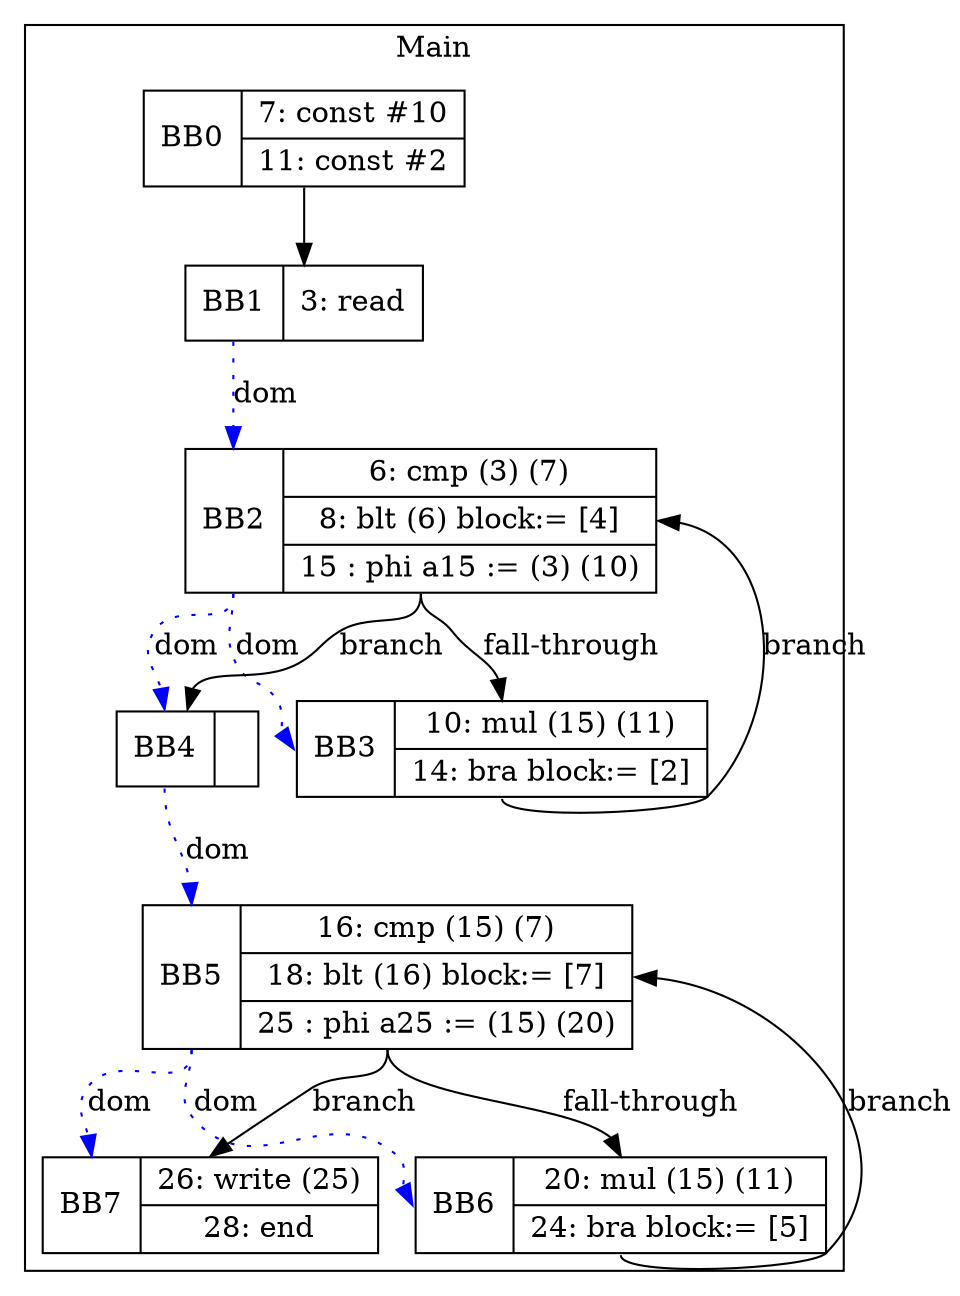 digraph G {
node [shape=record];
subgraph cluster_main{
label = "Main";
BB0 [shape=record, label="<b>BB0|{7: const #10|11: const #2}"];
BB1 [shape=record, label="<b>BB1|{3: read}"];
BB2 [shape=record, label="<b>BB2|{6: cmp (3) (7)|8: blt (6) block:= [4]|15 : phi a15 := (3) (10)}"];
BB3 [shape=record, label="<b>BB3|{10: mul (15) (11)|14: bra block:= [2]}"];
BB4 [shape=record, label="<b>BB4|}"];
BB5 [shape=record, label="<b>BB5|{16: cmp (15) (7)|18: blt (16) block:= [7]|25 : phi a25 := (15) (20)}"];
BB6 [shape=record, label="<b>BB6|{20: mul (15) (11)|24: bra block:= [5]}"];
BB7 [shape=record, label="<b>BB7|{26: write (25)|28: end}"];
}
BB0:s -> BB1:n ;
BB2:b -> BB4:b [color=blue, style=dotted, label="dom"];
BB1:b -> BB2:b [color=blue, style=dotted, label="dom"];
BB5:b -> BB7:b [color=blue, style=dotted, label="dom"];
BB2:b -> BB3:b [color=blue, style=dotted, label="dom"];
BB4:b -> BB5:b [color=blue, style=dotted, label="dom"];
BB5:b -> BB6:b [color=blue, style=dotted, label="dom"];
BB2:s -> BB4:n [label="branch"];
BB5:s -> BB7:n [label="branch"];
BB3:s -> BB2:e [label="branch"];
BB6:s -> BB5:e [label="branch"];
BB2:s -> BB3:n [label="fall-through"];
BB5:s -> BB6:n [label="fall-through"];
}
